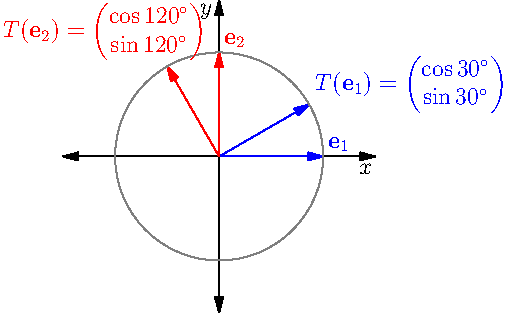 size(9cm);
import graph;
usepackage("amsmath");
graph.xaxis("$x$", -1.5,1.5, Arrows);
graph.yaxis("$y$", -1.5,1.5, Arrows);
pair O = (0,0);
draw(O--dir(0), blue, EndArrow);
draw(O--dir(30), blue, EndArrow);
draw(O--dir(90), red, EndArrow);
draw(O--dir(120), red, EndArrow);
label("$\mathbf{e}_1$", dir(0), dir(45), blue);
label("$T(\mathbf{e}_1) = \begin{pmatrix} \cos 30^\circ  \\ \sin 30^\circ  \end{pmatrix}$", dir(30), dir(30), blue);
label("$\mathbf{e}_2$", dir(90), dir(45), red);
label("$T(\mathbf{e}_2) = \begin{pmatrix} \cos 120^\circ \\ \sin 120^\circ \end{pmatrix}$", dir(120), dir(120), red);
draw(unitcircle, grey);
